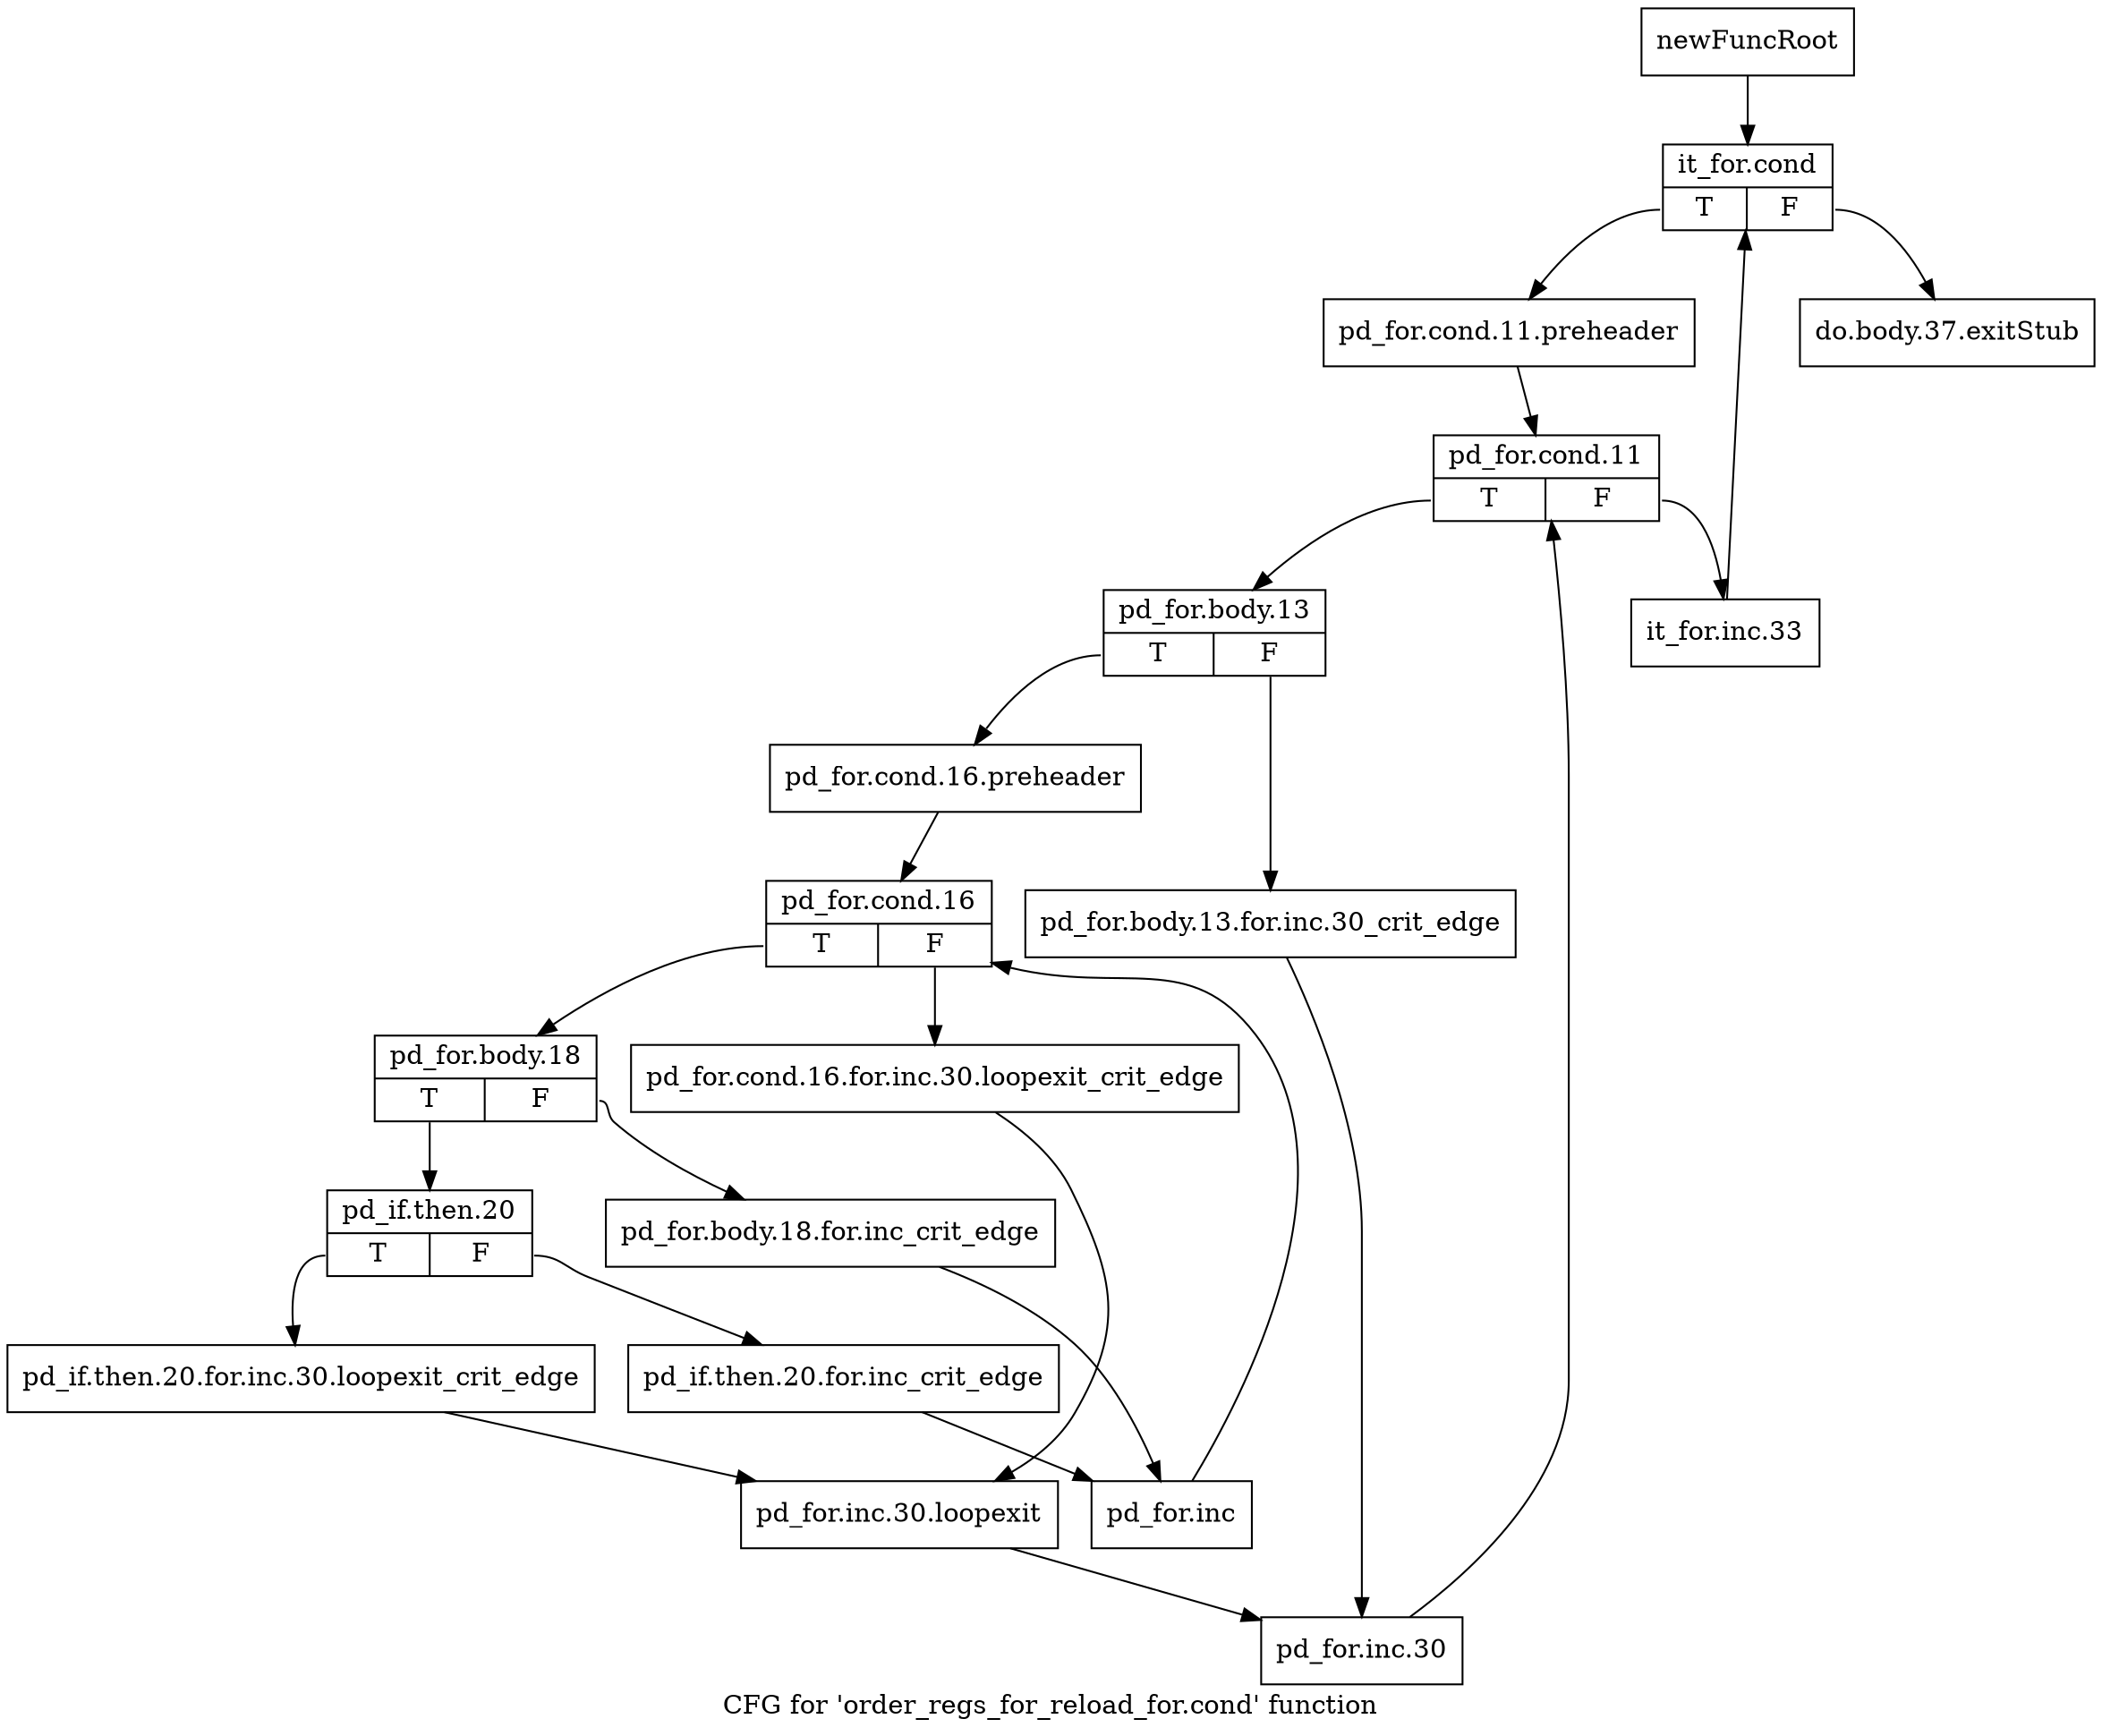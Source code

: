 digraph "CFG for 'order_regs_for_reload_for.cond' function" {
	label="CFG for 'order_regs_for_reload_for.cond' function";

	Node0xc003b30 [shape=record,label="{newFuncRoot}"];
	Node0xc003b30 -> Node0xc003bd0;
	Node0xc003b80 [shape=record,label="{do.body.37.exitStub}"];
	Node0xc003bd0 [shape=record,label="{it_for.cond|{<s0>T|<s1>F}}"];
	Node0xc003bd0:s0 -> Node0xc003c20;
	Node0xc003bd0:s1 -> Node0xc003b80;
	Node0xc003c20 [shape=record,label="{pd_for.cond.11.preheader}"];
	Node0xc003c20 -> Node0xc003c70;
	Node0xc003c70 [shape=record,label="{pd_for.cond.11|{<s0>T|<s1>F}}"];
	Node0xc003c70:s0 -> Node0xc003d10;
	Node0xc003c70:s1 -> Node0xc003cc0;
	Node0xc003cc0 [shape=record,label="{it_for.inc.33}"];
	Node0xc003cc0 -> Node0xc003bd0;
	Node0xc003d10 [shape=record,label="{pd_for.body.13|{<s0>T|<s1>F}}"];
	Node0xc003d10:s0 -> Node0xc003db0;
	Node0xc003d10:s1 -> Node0xc003d60;
	Node0xc003d60 [shape=record,label="{pd_for.body.13.for.inc.30_crit_edge}"];
	Node0xc003d60 -> Node0xc0040d0;
	Node0xc003db0 [shape=record,label="{pd_for.cond.16.preheader}"];
	Node0xc003db0 -> Node0xc003e00;
	Node0xc003e00 [shape=record,label="{pd_for.cond.16|{<s0>T|<s1>F}}"];
	Node0xc003e00:s0 -> Node0xc003ea0;
	Node0xc003e00:s1 -> Node0xc003e50;
	Node0xc003e50 [shape=record,label="{pd_for.cond.16.for.inc.30.loopexit_crit_edge}"];
	Node0xc003e50 -> Node0xc004080;
	Node0xc003ea0 [shape=record,label="{pd_for.body.18|{<s0>T|<s1>F}}"];
	Node0xc003ea0:s0 -> Node0xc003f40;
	Node0xc003ea0:s1 -> Node0xc003ef0;
	Node0xc003ef0 [shape=record,label="{pd_for.body.18.for.inc_crit_edge}"];
	Node0xc003ef0 -> Node0xc003fe0;
	Node0xc003f40 [shape=record,label="{pd_if.then.20|{<s0>T|<s1>F}}"];
	Node0xc003f40:s0 -> Node0xc004030;
	Node0xc003f40:s1 -> Node0xc003f90;
	Node0xc003f90 [shape=record,label="{pd_if.then.20.for.inc_crit_edge}"];
	Node0xc003f90 -> Node0xc003fe0;
	Node0xc003fe0 [shape=record,label="{pd_for.inc}"];
	Node0xc003fe0 -> Node0xc003e00;
	Node0xc004030 [shape=record,label="{pd_if.then.20.for.inc.30.loopexit_crit_edge}"];
	Node0xc004030 -> Node0xc004080;
	Node0xc004080 [shape=record,label="{pd_for.inc.30.loopexit}"];
	Node0xc004080 -> Node0xc0040d0;
	Node0xc0040d0 [shape=record,label="{pd_for.inc.30}"];
	Node0xc0040d0 -> Node0xc003c70;
}
